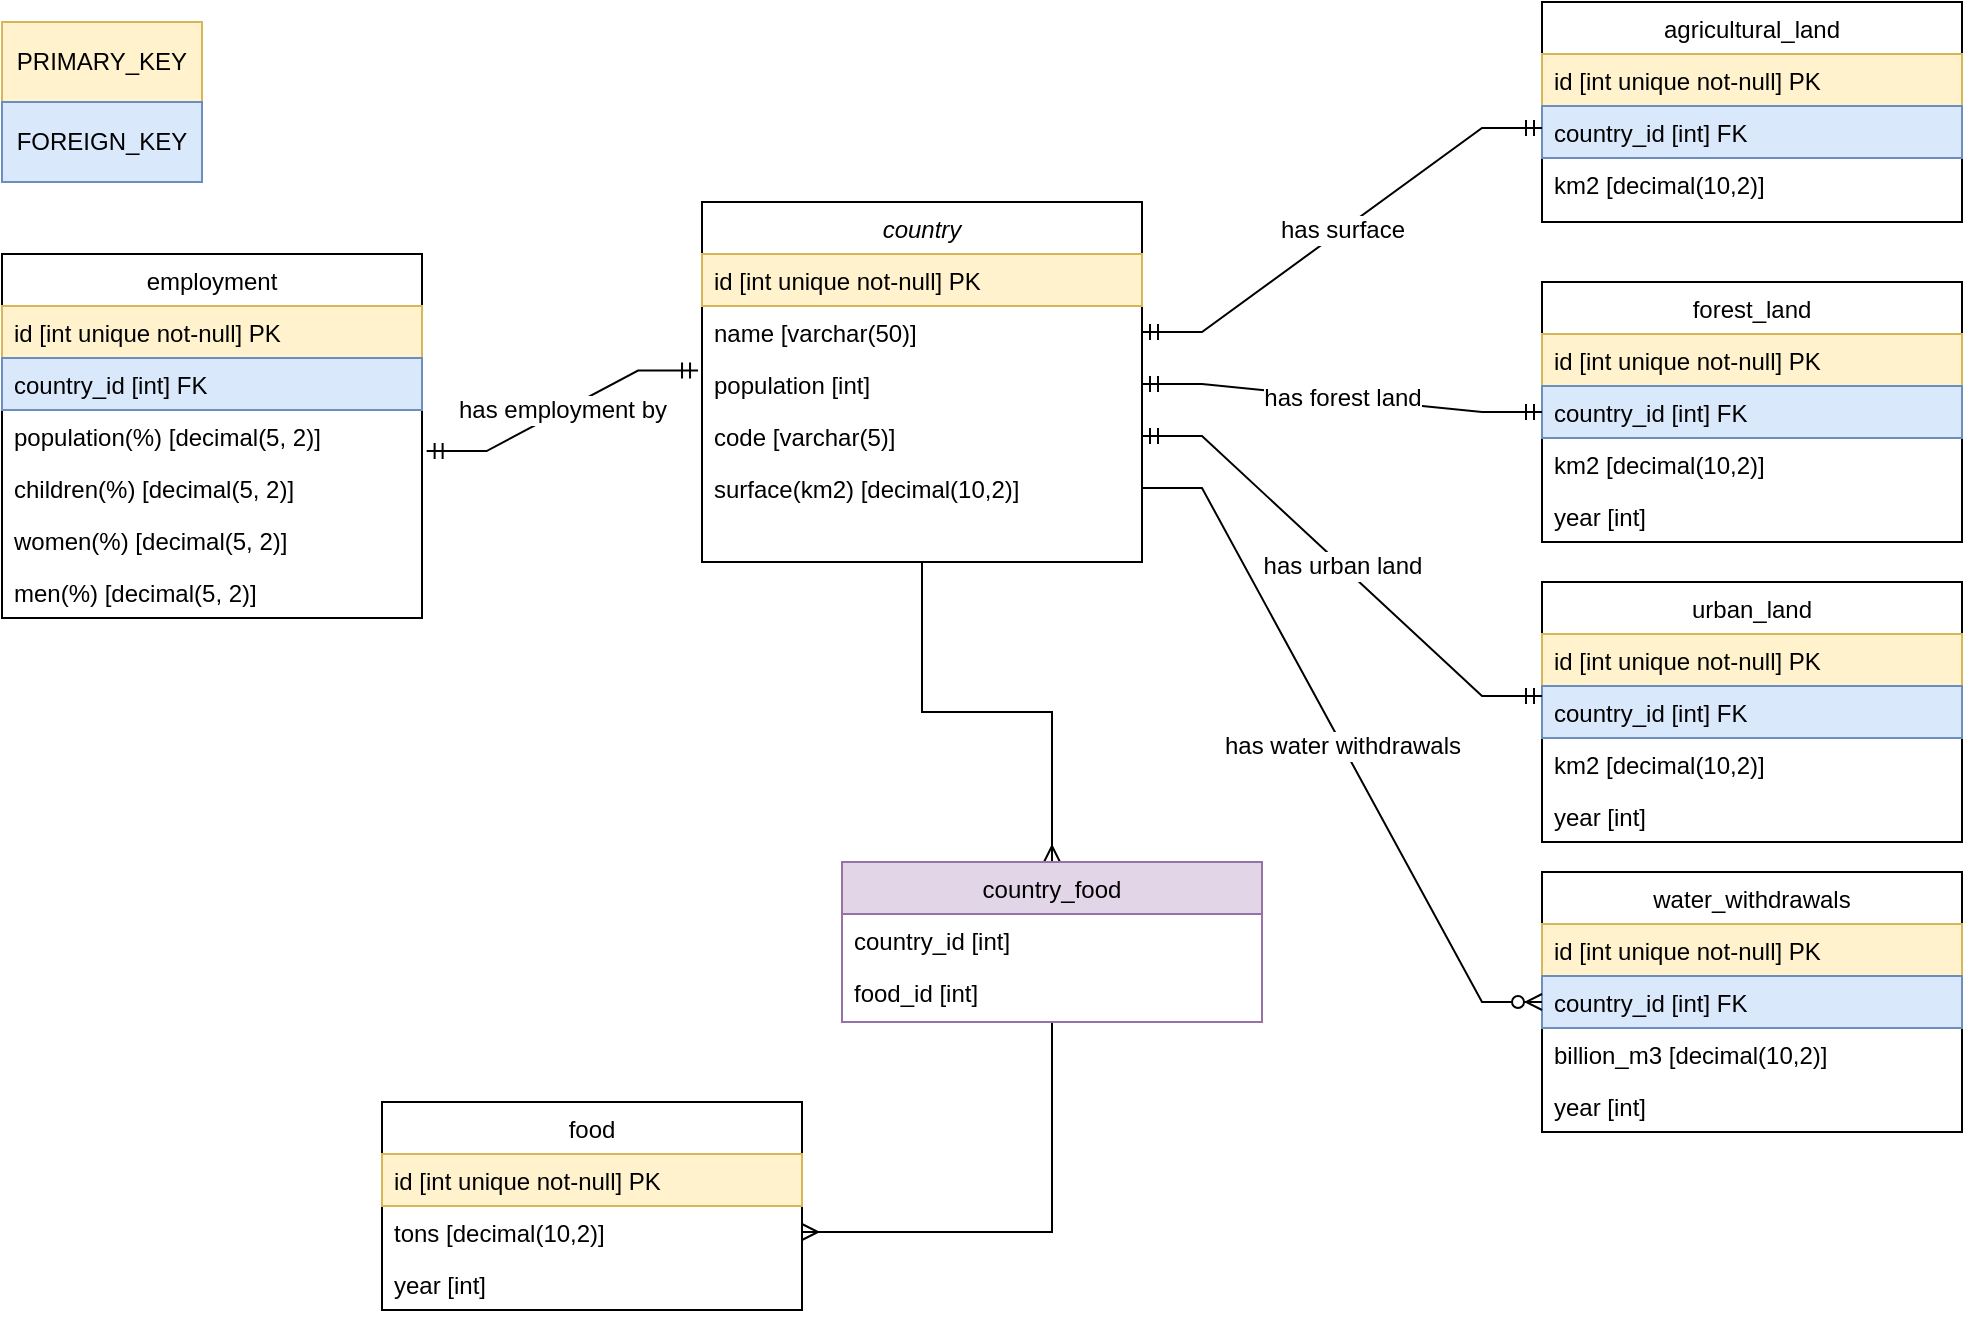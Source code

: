 <mxfile version="16.2.7" type="device"><diagram id="C5RBs43oDa-KdzZeNtuy" name="Page-1"><mxGraphModel dx="2390" dy="648" grid="1" gridSize="10" guides="1" tooltips="1" connect="1" arrows="1" fold="1" page="1" pageScale="1" pageWidth="1169" pageHeight="827" math="0" shadow="0"><root><mxCell id="WIyWlLk6GJQsqaUBKTNV-0"/><mxCell id="WIyWlLk6GJQsqaUBKTNV-1" parent="WIyWlLk6GJQsqaUBKTNV-0"/><mxCell id="EQL_5udkjqQ4Jn-VhbjV-98" style="edgeStyle=orthogonalEdgeStyle;rounded=0;orthogonalLoop=1;jettySize=auto;html=1;entryX=0.5;entryY=0;entryDx=0;entryDy=0;elbow=vertical;endArrow=ERmany;endFill=0;" parent="WIyWlLk6GJQsqaUBKTNV-1" source="zkfFHV4jXpPFQw0GAbJ--0" target="EQL_5udkjqQ4Jn-VhbjV-75" edge="1"><mxGeometry relative="1" as="geometry"/></mxCell><mxCell id="zkfFHV4jXpPFQw0GAbJ--0" value="country" style="swimlane;fontStyle=2;align=center;verticalAlign=top;childLayout=stackLayout;horizontal=1;startSize=26;horizontalStack=0;resizeParent=1;resizeLast=0;collapsible=1;marginBottom=0;rounded=0;shadow=0;strokeWidth=1;" parent="WIyWlLk6GJQsqaUBKTNV-1" vertex="1"><mxGeometry x="-800" y="187" width="220" height="180" as="geometry"><mxRectangle x="230" y="140" width="160" height="26" as="alternateBounds"/></mxGeometry></mxCell><mxCell id="zkfFHV4jXpPFQw0GAbJ--1" value="id [int unique not-null] PK" style="text;align=left;verticalAlign=top;spacingLeft=4;spacingRight=4;overflow=hidden;rotatable=0;points=[[0,0.5],[1,0.5]];portConstraint=eastwest;fillColor=#fff2cc;strokeColor=#d6b656;" parent="zkfFHV4jXpPFQw0GAbJ--0" vertex="1"><mxGeometry y="26" width="220" height="26" as="geometry"/></mxCell><mxCell id="zkfFHV4jXpPFQw0GAbJ--2" value="name [varchar(50)]" style="text;align=left;verticalAlign=top;spacingLeft=4;spacingRight=4;overflow=hidden;rotatable=0;points=[[0,0.5],[1,0.5]];portConstraint=eastwest;rounded=0;shadow=0;html=0;" parent="zkfFHV4jXpPFQw0GAbJ--0" vertex="1"><mxGeometry y="52" width="220" height="26" as="geometry"/></mxCell><mxCell id="zkfFHV4jXpPFQw0GAbJ--3" value="population [int]" style="text;align=left;verticalAlign=top;spacingLeft=4;spacingRight=4;overflow=hidden;rotatable=0;points=[[0,0.5],[1,0.5]];portConstraint=eastwest;rounded=0;shadow=0;html=0;" parent="zkfFHV4jXpPFQw0GAbJ--0" vertex="1"><mxGeometry y="78" width="220" height="26" as="geometry"/></mxCell><mxCell id="EQL_5udkjqQ4Jn-VhbjV-1" value="code [varchar(5)]" style="text;align=left;verticalAlign=top;spacingLeft=4;spacingRight=4;overflow=hidden;rotatable=0;points=[[0,0.5],[1,0.5]];portConstraint=eastwest;" parent="zkfFHV4jXpPFQw0GAbJ--0" vertex="1"><mxGeometry y="104" width="220" height="26" as="geometry"/></mxCell><mxCell id="EQL_5udkjqQ4Jn-VhbjV-8" value="surface(km2) [decimal(10,2)]" style="text;align=left;verticalAlign=top;spacingLeft=4;spacingRight=4;overflow=hidden;rotatable=0;points=[[0,0.5],[1,0.5]];portConstraint=eastwest;" parent="zkfFHV4jXpPFQw0GAbJ--0" vertex="1"><mxGeometry y="130" width="220" height="26" as="geometry"/></mxCell><mxCell id="zkfFHV4jXpPFQw0GAbJ--17" value="agricultural_land" style="swimlane;fontStyle=0;align=center;verticalAlign=top;childLayout=stackLayout;horizontal=1;startSize=26;horizontalStack=0;resizeParent=1;resizeLast=0;collapsible=1;marginBottom=0;rounded=0;shadow=0;strokeWidth=1;" parent="WIyWlLk6GJQsqaUBKTNV-1" vertex="1"><mxGeometry x="-380" y="87" width="210" height="110" as="geometry"><mxRectangle x="550" y="140" width="160" height="26" as="alternateBounds"/></mxGeometry></mxCell><mxCell id="zkfFHV4jXpPFQw0GAbJ--18" value="id [int unique not-null] PK" style="text;align=left;verticalAlign=top;spacingLeft=4;spacingRight=4;overflow=hidden;rotatable=0;points=[[0,0.5],[1,0.5]];portConstraint=eastwest;fillColor=#fff2cc;strokeColor=#d6b656;" parent="zkfFHV4jXpPFQw0GAbJ--17" vertex="1"><mxGeometry y="26" width="210" height="26" as="geometry"/></mxCell><mxCell id="zkfFHV4jXpPFQw0GAbJ--19" value="country_id [int] FK" style="text;align=left;verticalAlign=top;spacingLeft=4;spacingRight=4;overflow=hidden;rotatable=0;points=[[0,0.5],[1,0.5]];portConstraint=eastwest;rounded=0;shadow=0;html=0;fillColor=#dae8fc;strokeColor=#6c8ebf;" parent="zkfFHV4jXpPFQw0GAbJ--17" vertex="1"><mxGeometry y="52" width="210" height="26" as="geometry"/></mxCell><mxCell id="zkfFHV4jXpPFQw0GAbJ--20" value="km2 [decimal(10,2)]" style="text;align=left;verticalAlign=top;spacingLeft=4;spacingRight=4;overflow=hidden;rotatable=0;points=[[0,0.5],[1,0.5]];portConstraint=eastwest;rounded=0;shadow=0;html=0;" parent="zkfFHV4jXpPFQw0GAbJ--17" vertex="1"><mxGeometry y="78" width="210" height="26" as="geometry"/></mxCell><mxCell id="EQL_5udkjqQ4Jn-VhbjV-9" value="forest_land" style="swimlane;fontStyle=0;align=center;verticalAlign=top;childLayout=stackLayout;horizontal=1;startSize=26;horizontalStack=0;resizeParent=1;resizeLast=0;collapsible=1;marginBottom=0;rounded=0;shadow=0;strokeWidth=1;" parent="WIyWlLk6GJQsqaUBKTNV-1" vertex="1"><mxGeometry x="-380" y="227" width="210" height="130" as="geometry"><mxRectangle x="550" y="140" width="160" height="26" as="alternateBounds"/></mxGeometry></mxCell><mxCell id="EQL_5udkjqQ4Jn-VhbjV-10" value="id [int unique not-null] PK" style="text;align=left;verticalAlign=top;spacingLeft=4;spacingRight=4;overflow=hidden;rotatable=0;points=[[0,0.5],[1,0.5]];portConstraint=eastwest;fillColor=#fff2cc;strokeColor=#d6b656;" parent="EQL_5udkjqQ4Jn-VhbjV-9" vertex="1"><mxGeometry y="26" width="210" height="26" as="geometry"/></mxCell><mxCell id="EQL_5udkjqQ4Jn-VhbjV-11" value="country_id [int] FK" style="text;align=left;verticalAlign=top;spacingLeft=4;spacingRight=4;overflow=hidden;rotatable=0;points=[[0,0.5],[1,0.5]];portConstraint=eastwest;rounded=0;shadow=0;html=0;fillColor=#dae8fc;strokeColor=#6c8ebf;" parent="EQL_5udkjqQ4Jn-VhbjV-9" vertex="1"><mxGeometry y="52" width="210" height="26" as="geometry"/></mxCell><mxCell id="EQL_5udkjqQ4Jn-VhbjV-12" value="km2 [decimal(10,2)]" style="text;align=left;verticalAlign=top;spacingLeft=4;spacingRight=4;overflow=hidden;rotatable=0;points=[[0,0.5],[1,0.5]];portConstraint=eastwest;rounded=0;shadow=0;html=0;" parent="EQL_5udkjqQ4Jn-VhbjV-9" vertex="1"><mxGeometry y="78" width="210" height="26" as="geometry"/></mxCell><mxCell id="EQL_5udkjqQ4Jn-VhbjV-14" value="year [int]" style="text;align=left;verticalAlign=top;spacingLeft=4;spacingRight=4;overflow=hidden;rotatable=0;points=[[0,0.5],[1,0.5]];portConstraint=eastwest;rounded=0;shadow=0;html=0;" parent="EQL_5udkjqQ4Jn-VhbjV-9" vertex="1"><mxGeometry y="104" width="210" height="26" as="geometry"/></mxCell><mxCell id="EQL_5udkjqQ4Jn-VhbjV-15" value="urban_land" style="swimlane;fontStyle=0;align=center;verticalAlign=top;childLayout=stackLayout;horizontal=1;startSize=26;horizontalStack=0;resizeParent=1;resizeLast=0;collapsible=1;marginBottom=0;rounded=0;shadow=0;strokeWidth=1;" parent="WIyWlLk6GJQsqaUBKTNV-1" vertex="1"><mxGeometry x="-380" y="377" width="210" height="130" as="geometry"><mxRectangle x="550" y="140" width="160" height="26" as="alternateBounds"/></mxGeometry></mxCell><mxCell id="EQL_5udkjqQ4Jn-VhbjV-16" value="id [int unique not-null] PK" style="text;align=left;verticalAlign=top;spacingLeft=4;spacingRight=4;overflow=hidden;rotatable=0;points=[[0,0.5],[1,0.5]];portConstraint=eastwest;fillColor=#fff2cc;strokeColor=#d6b656;" parent="EQL_5udkjqQ4Jn-VhbjV-15" vertex="1"><mxGeometry y="26" width="210" height="26" as="geometry"/></mxCell><mxCell id="EQL_5udkjqQ4Jn-VhbjV-17" value="country_id [int] FK" style="text;align=left;verticalAlign=top;spacingLeft=4;spacingRight=4;overflow=hidden;rotatable=0;points=[[0,0.5],[1,0.5]];portConstraint=eastwest;rounded=0;shadow=0;html=0;fillColor=#dae8fc;strokeColor=#6c8ebf;" parent="EQL_5udkjqQ4Jn-VhbjV-15" vertex="1"><mxGeometry y="52" width="210" height="26" as="geometry"/></mxCell><mxCell id="EQL_5udkjqQ4Jn-VhbjV-18" value="km2 [decimal(10,2)]" style="text;align=left;verticalAlign=top;spacingLeft=4;spacingRight=4;overflow=hidden;rotatable=0;points=[[0,0.5],[1,0.5]];portConstraint=eastwest;rounded=0;shadow=0;html=0;" parent="EQL_5udkjqQ4Jn-VhbjV-15" vertex="1"><mxGeometry y="78" width="210" height="26" as="geometry"/></mxCell><mxCell id="EQL_5udkjqQ4Jn-VhbjV-19" value="year [int]" style="text;align=left;verticalAlign=top;spacingLeft=4;spacingRight=4;overflow=hidden;rotatable=0;points=[[0,0.5],[1,0.5]];portConstraint=eastwest;rounded=0;shadow=0;html=0;" parent="EQL_5udkjqQ4Jn-VhbjV-15" vertex="1"><mxGeometry y="104" width="210" height="26" as="geometry"/></mxCell><mxCell id="EQL_5udkjqQ4Jn-VhbjV-21" value="water_withdrawals" style="swimlane;fontStyle=0;align=center;verticalAlign=top;childLayout=stackLayout;horizontal=1;startSize=26;horizontalStack=0;resizeParent=1;resizeLast=0;collapsible=1;marginBottom=0;rounded=0;shadow=0;strokeWidth=1;" parent="WIyWlLk6GJQsqaUBKTNV-1" vertex="1"><mxGeometry x="-380" y="522" width="210" height="130" as="geometry"><mxRectangle x="550" y="140" width="160" height="26" as="alternateBounds"/></mxGeometry></mxCell><mxCell id="EQL_5udkjqQ4Jn-VhbjV-22" value="id [int unique not-null] PK" style="text;align=left;verticalAlign=top;spacingLeft=4;spacingRight=4;overflow=hidden;rotatable=0;points=[[0,0.5],[1,0.5]];portConstraint=eastwest;fillColor=#fff2cc;strokeColor=#d6b656;" parent="EQL_5udkjqQ4Jn-VhbjV-21" vertex="1"><mxGeometry y="26" width="210" height="26" as="geometry"/></mxCell><mxCell id="EQL_5udkjqQ4Jn-VhbjV-23" value="country_id [int] FK" style="text;align=left;verticalAlign=top;spacingLeft=4;spacingRight=4;overflow=hidden;rotatable=0;points=[[0,0.5],[1,0.5]];portConstraint=eastwest;rounded=0;shadow=0;html=0;fillColor=#dae8fc;strokeColor=#6c8ebf;" parent="EQL_5udkjqQ4Jn-VhbjV-21" vertex="1"><mxGeometry y="52" width="210" height="26" as="geometry"/></mxCell><mxCell id="EQL_5udkjqQ4Jn-VhbjV-24" value="billion_m3 [decimal(10,2)]" style="text;align=left;verticalAlign=top;spacingLeft=4;spacingRight=4;overflow=hidden;rotatable=0;points=[[0,0.5],[1,0.5]];portConstraint=eastwest;rounded=0;shadow=0;html=0;" parent="EQL_5udkjqQ4Jn-VhbjV-21" vertex="1"><mxGeometry y="78" width="210" height="26" as="geometry"/></mxCell><mxCell id="EQL_5udkjqQ4Jn-VhbjV-25" value="year [int]" style="text;align=left;verticalAlign=top;spacingLeft=4;spacingRight=4;overflow=hidden;rotatable=0;points=[[0,0.5],[1,0.5]];portConstraint=eastwest;rounded=0;shadow=0;html=0;" parent="EQL_5udkjqQ4Jn-VhbjV-21" vertex="1"><mxGeometry y="104" width="210" height="26" as="geometry"/></mxCell><mxCell id="EQL_5udkjqQ4Jn-VhbjV-26" value="has water withdrawals" style="edgeStyle=entityRelationEdgeStyle;fontSize=12;html=1;endArrow=ERzeroToMany;endFill=1;rounded=0;exitX=1;exitY=0.5;exitDx=0;exitDy=0;entryX=0;entryY=0.5;entryDx=0;entryDy=0;" parent="WIyWlLk6GJQsqaUBKTNV-1" source="EQL_5udkjqQ4Jn-VhbjV-8" target="EQL_5udkjqQ4Jn-VhbjV-23" edge="1"><mxGeometry width="100" height="100" relative="1" as="geometry"><mxPoint x="-580.0" y="457.002" as="sourcePoint"/><mxPoint x="-480.88" y="773.49" as="targetPoint"/></mxGeometry></mxCell><mxCell id="EQL_5udkjqQ4Jn-VhbjV-27" value="food" style="swimlane;fontStyle=0;align=center;verticalAlign=top;childLayout=stackLayout;horizontal=1;startSize=26;horizontalStack=0;resizeParent=1;resizeLast=0;collapsible=1;marginBottom=0;rounded=0;shadow=0;strokeWidth=1;" parent="WIyWlLk6GJQsqaUBKTNV-1" vertex="1"><mxGeometry x="-960" y="637" width="210" height="104" as="geometry"><mxRectangle x="550" y="140" width="160" height="26" as="alternateBounds"/></mxGeometry></mxCell><mxCell id="EQL_5udkjqQ4Jn-VhbjV-28" value="id [int unique not-null] PK" style="text;align=left;verticalAlign=top;spacingLeft=4;spacingRight=4;overflow=hidden;rotatable=0;points=[[0,0.5],[1,0.5]];portConstraint=eastwest;fillColor=#fff2cc;strokeColor=#d6b656;" parent="EQL_5udkjqQ4Jn-VhbjV-27" vertex="1"><mxGeometry y="26" width="210" height="26" as="geometry"/></mxCell><mxCell id="EQL_5udkjqQ4Jn-VhbjV-30" value="tons [decimal(10,2)]" style="text;align=left;verticalAlign=top;spacingLeft=4;spacingRight=4;overflow=hidden;rotatable=0;points=[[0,0.5],[1,0.5]];portConstraint=eastwest;rounded=0;shadow=0;html=0;" parent="EQL_5udkjqQ4Jn-VhbjV-27" vertex="1"><mxGeometry y="52" width="210" height="26" as="geometry"/></mxCell><mxCell id="EQL_5udkjqQ4Jn-VhbjV-31" value="year [int]" style="text;align=left;verticalAlign=top;spacingLeft=4;spacingRight=4;overflow=hidden;rotatable=0;points=[[0,0.5],[1,0.5]];portConstraint=eastwest;rounded=0;shadow=0;html=0;" parent="EQL_5udkjqQ4Jn-VhbjV-27" vertex="1"><mxGeometry y="78" width="210" height="26" as="geometry"/></mxCell><mxCell id="EQL_5udkjqQ4Jn-VhbjV-33" value="employment" style="swimlane;fontStyle=0;align=center;verticalAlign=top;childLayout=stackLayout;horizontal=1;startSize=26;horizontalStack=0;resizeParent=1;resizeLast=0;collapsible=1;marginBottom=0;rounded=0;shadow=0;strokeWidth=1;" parent="WIyWlLk6GJQsqaUBKTNV-1" vertex="1"><mxGeometry x="-1150" y="213" width="210" height="182" as="geometry"><mxRectangle x="550" y="140" width="160" height="26" as="alternateBounds"/></mxGeometry></mxCell><mxCell id="EQL_5udkjqQ4Jn-VhbjV-34" value="id [int unique not-null] PK" style="text;align=left;verticalAlign=top;spacingLeft=4;spacingRight=4;overflow=hidden;rotatable=0;points=[[0,0.5],[1,0.5]];portConstraint=eastwest;fillColor=#fff2cc;strokeColor=#d6b656;" parent="EQL_5udkjqQ4Jn-VhbjV-33" vertex="1"><mxGeometry y="26" width="210" height="26" as="geometry"/></mxCell><mxCell id="EQL_5udkjqQ4Jn-VhbjV-35" value="country_id [int] FK" style="text;align=left;verticalAlign=top;spacingLeft=4;spacingRight=4;overflow=hidden;rotatable=0;points=[[0,0.5],[1,0.5]];portConstraint=eastwest;rounded=0;shadow=0;html=0;fillColor=#dae8fc;strokeColor=#6c8ebf;" parent="EQL_5udkjqQ4Jn-VhbjV-33" vertex="1"><mxGeometry y="52" width="210" height="26" as="geometry"/></mxCell><mxCell id="EQL_5udkjqQ4Jn-VhbjV-36" value="population(%) [decimal(5, 2)]" style="text;align=left;verticalAlign=top;spacingLeft=4;spacingRight=4;overflow=hidden;rotatable=0;points=[[0,0.5],[1,0.5]];portConstraint=eastwest;rounded=0;shadow=0;html=0;" parent="EQL_5udkjqQ4Jn-VhbjV-33" vertex="1"><mxGeometry y="78" width="210" height="26" as="geometry"/></mxCell><mxCell id="EQL_5udkjqQ4Jn-VhbjV-37" value="children(%) [decimal(5, 2)]" style="text;align=left;verticalAlign=top;spacingLeft=4;spacingRight=4;overflow=hidden;rotatable=0;points=[[0,0.5],[1,0.5]];portConstraint=eastwest;rounded=0;shadow=0;html=0;" parent="EQL_5udkjqQ4Jn-VhbjV-33" vertex="1"><mxGeometry y="104" width="210" height="26" as="geometry"/></mxCell><mxCell id="EQL_5udkjqQ4Jn-VhbjV-40" value="women(%) [decimal(5, 2)]" style="text;align=left;verticalAlign=top;spacingLeft=4;spacingRight=4;overflow=hidden;rotatable=0;points=[[0,0.5],[1,0.5]];portConstraint=eastwest;rounded=0;shadow=0;html=0;" parent="EQL_5udkjqQ4Jn-VhbjV-33" vertex="1"><mxGeometry y="130" width="210" height="26" as="geometry"/></mxCell><mxCell id="EQL_5udkjqQ4Jn-VhbjV-41" value="men(%) [decimal(5, 2)]" style="text;align=left;verticalAlign=top;spacingLeft=4;spacingRight=4;overflow=hidden;rotatable=0;points=[[0,0.5],[1,0.5]];portConstraint=eastwest;rounded=0;shadow=0;html=0;" parent="EQL_5udkjqQ4Jn-VhbjV-33" vertex="1"><mxGeometry y="156" width="210" height="26" as="geometry"/></mxCell><mxCell id="EQL_5udkjqQ4Jn-VhbjV-42" value="PRIMARY_KEY" style="whiteSpace=wrap;html=1;align=center;fillColor=#fff2cc;strokeColor=#d6b656;" parent="WIyWlLk6GJQsqaUBKTNV-1" vertex="1"><mxGeometry x="-1150" y="97" width="100" height="40" as="geometry"/></mxCell><mxCell id="EQL_5udkjqQ4Jn-VhbjV-43" value="FOREIGN_KEY" style="whiteSpace=wrap;html=1;align=center;fillColor=#dae8fc;strokeColor=#6c8ebf;" parent="WIyWlLk6GJQsqaUBKTNV-1" vertex="1"><mxGeometry x="-1150" y="137" width="100" height="40" as="geometry"/></mxCell><mxCell id="EQL_5udkjqQ4Jn-VhbjV-99" value="" style="edgeStyle=orthogonalEdgeStyle;rounded=0;orthogonalLoop=1;jettySize=auto;html=1;endArrow=ERmany;endFill=0;elbow=vertical;" parent="WIyWlLk6GJQsqaUBKTNV-1" source="EQL_5udkjqQ4Jn-VhbjV-75" target="EQL_5udkjqQ4Jn-VhbjV-30" edge="1"><mxGeometry relative="1" as="geometry"/></mxCell><mxCell id="EQL_5udkjqQ4Jn-VhbjV-75" value="country_food" style="swimlane;fontStyle=0;align=center;verticalAlign=top;childLayout=stackLayout;horizontal=1;startSize=26;horizontalStack=0;resizeParent=1;resizeLast=0;collapsible=1;marginBottom=0;rounded=0;shadow=0;strokeWidth=1;fillColor=#e1d5e7;strokeColor=#9673a6;" parent="WIyWlLk6GJQsqaUBKTNV-1" vertex="1"><mxGeometry x="-730" y="517" width="210" height="80" as="geometry"><mxRectangle x="550" y="140" width="160" height="26" as="alternateBounds"/></mxGeometry></mxCell><mxCell id="EQL_5udkjqQ4Jn-VhbjV-76" value="country_id [int]" style="text;align=left;verticalAlign=top;spacingLeft=4;spacingRight=4;overflow=hidden;rotatable=0;points=[[0,0.5],[1,0.5]];portConstraint=eastwest;" parent="EQL_5udkjqQ4Jn-VhbjV-75" vertex="1"><mxGeometry y="26" width="210" height="26" as="geometry"/></mxCell><mxCell id="EQL_5udkjqQ4Jn-VhbjV-77" value="food_id [int]" style="text;align=left;verticalAlign=top;spacingLeft=4;spacingRight=4;overflow=hidden;rotatable=0;points=[[0,0.5],[1,0.5]];portConstraint=eastwest;rounded=0;shadow=0;html=0;" parent="EQL_5udkjqQ4Jn-VhbjV-75" vertex="1"><mxGeometry y="52" width="210" height="26" as="geometry"/></mxCell><mxCell id="ITX59B43mIDM8Z2WeYVc-0" value="has surface" style="edgeStyle=entityRelationEdgeStyle;fontSize=12;html=1;endArrow=ERmandOne;startArrow=ERmandOne;rounded=0;exitX=1;exitY=0.5;exitDx=0;exitDy=0;entryX=0;entryY=0.423;entryDx=0;entryDy=0;entryPerimeter=0;" edge="1" parent="WIyWlLk6GJQsqaUBKTNV-1" source="zkfFHV4jXpPFQw0GAbJ--2" target="zkfFHV4jXpPFQw0GAbJ--19"><mxGeometry width="100" height="100" relative="1" as="geometry"><mxPoint x="-500" y="280" as="sourcePoint"/><mxPoint x="-400" y="180" as="targetPoint"/></mxGeometry></mxCell><mxCell id="ITX59B43mIDM8Z2WeYVc-1" value="has forest land" style="edgeStyle=entityRelationEdgeStyle;fontSize=12;html=1;endArrow=ERmandOne;startArrow=ERmandOne;rounded=0;exitX=1;exitY=0.5;exitDx=0;exitDy=0;entryX=0;entryY=0.5;entryDx=0;entryDy=0;" edge="1" parent="WIyWlLk6GJQsqaUBKTNV-1" source="zkfFHV4jXpPFQw0GAbJ--3" target="EQL_5udkjqQ4Jn-VhbjV-11"><mxGeometry width="100" height="100" relative="1" as="geometry"><mxPoint x="-570" y="262.0" as="sourcePoint"/><mxPoint x="-372.73" y="151.34" as="targetPoint"/></mxGeometry></mxCell><mxCell id="ITX59B43mIDM8Z2WeYVc-2" value="has urban land" style="edgeStyle=entityRelationEdgeStyle;fontSize=12;html=1;endArrow=ERmandOne;startArrow=ERmandOne;rounded=0;exitX=1;exitY=0.5;exitDx=0;exitDy=0;entryX=0;entryY=0.5;entryDx=0;entryDy=0;" edge="1" parent="WIyWlLk6GJQsqaUBKTNV-1" source="EQL_5udkjqQ4Jn-VhbjV-1"><mxGeometry width="100" height="100" relative="1" as="geometry"><mxPoint x="-580" y="420" as="sourcePoint"/><mxPoint x="-380" y="434.0" as="targetPoint"/></mxGeometry></mxCell><mxCell id="ITX59B43mIDM8Z2WeYVc-3" value="has employment by" style="edgeStyle=entityRelationEdgeStyle;fontSize=12;html=1;endArrow=ERmandOne;startArrow=ERmandOne;rounded=0;exitX=1.011;exitY=0.789;exitDx=0;exitDy=0;exitPerimeter=0;entryX=-0.009;entryY=0.242;entryDx=0;entryDy=0;entryPerimeter=0;" edge="1" parent="WIyWlLk6GJQsqaUBKTNV-1" source="EQL_5udkjqQ4Jn-VhbjV-36" target="zkfFHV4jXpPFQw0GAbJ--3"><mxGeometry width="100" height="100" relative="1" as="geometry"><mxPoint x="-790" y="400" as="sourcePoint"/><mxPoint x="-690" y="300" as="targetPoint"/></mxGeometry></mxCell></root></mxGraphModel></diagram></mxfile>
